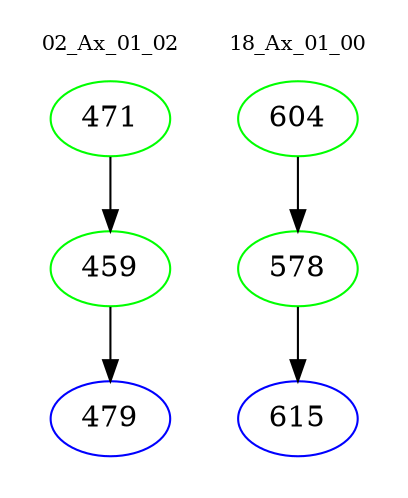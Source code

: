 digraph{
subgraph cluster_0 {
color = white
label = "02_Ax_01_02";
fontsize=10;
T0_471 [label="471", color="green"]
T0_471 -> T0_459 [color="black"]
T0_459 [label="459", color="green"]
T0_459 -> T0_479 [color="black"]
T0_479 [label="479", color="blue"]
}
subgraph cluster_1 {
color = white
label = "18_Ax_01_00";
fontsize=10;
T1_604 [label="604", color="green"]
T1_604 -> T1_578 [color="black"]
T1_578 [label="578", color="green"]
T1_578 -> T1_615 [color="black"]
T1_615 [label="615", color="blue"]
}
}
